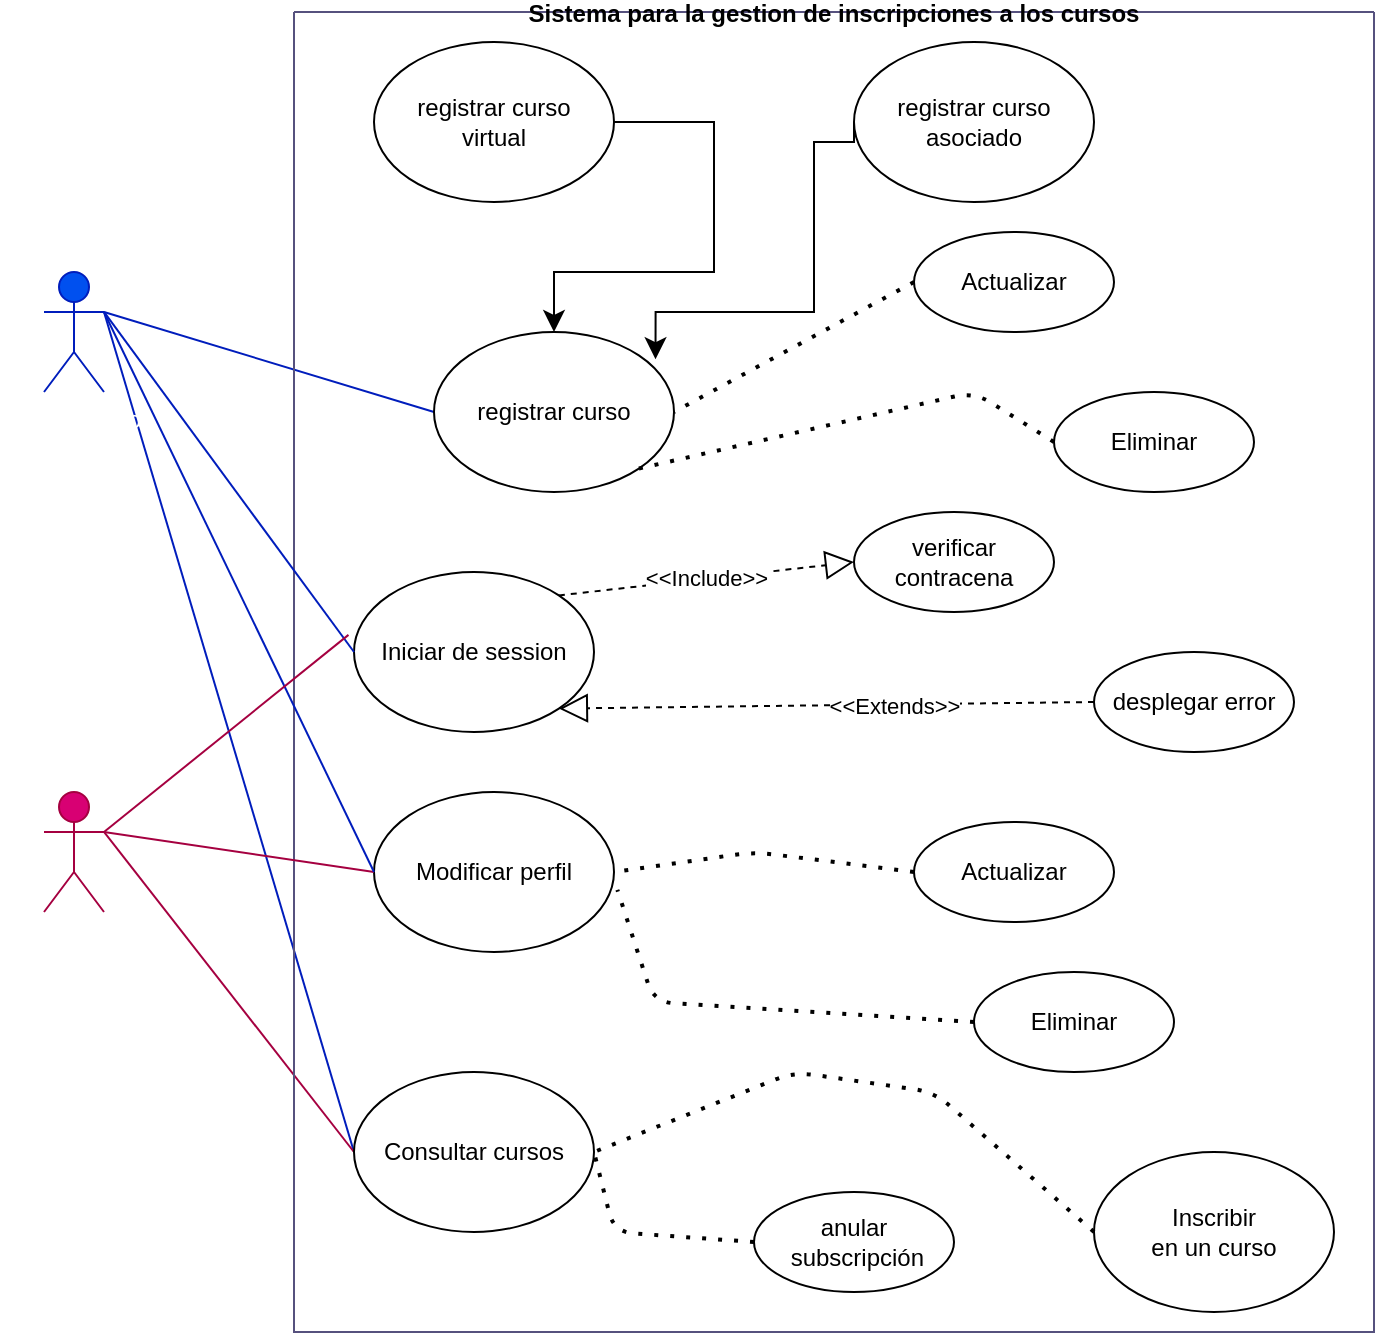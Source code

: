 <mxfile>
    <diagram name="Page-1" id="58cdce13-f638-feb5-8d6f-7d28b1aa9fa0">
        <mxGraphModel dx="1333" dy="711" grid="1" gridSize="10" guides="1" tooltips="1" connect="1" arrows="1" fold="1" page="1" pageScale="1" pageWidth="1100" pageHeight="850" background="none" math="0" shadow="0">
            <root>
                <mxCell id="0"/>
                <mxCell id="1" parent="0"/>
                <mxCell id="7" value="" style="endArrow=none;html=1;exitX=1;exitY=0.333;exitDx=0;exitDy=0;entryX=0;entryY=0.5;entryDx=0;entryDy=0;fillColor=#0050ef;strokeColor=#001DBC;exitPerimeter=0;" parent="1" source="24" target="5" edge="1">
                    <mxGeometry width="50" height="50" relative="1" as="geometry">
                        <mxPoint x="170" y="90" as="sourcePoint"/>
                        <mxPoint x="330" y="170" as="targetPoint"/>
                    </mxGeometry>
                </mxCell>
                <mxCell id="14" value="" style="endArrow=none;html=1;entryX=0;entryY=0.5;entryDx=0;entryDy=0;fillColor=#0050ef;strokeColor=#001DBC;exitX=1;exitY=0.333;exitDx=0;exitDy=0;exitPerimeter=0;" parent="1" source="24" target="13" edge="1">
                    <mxGeometry width="50" height="50" relative="1" as="geometry">
                        <mxPoint x="130" y="80" as="sourcePoint"/>
                        <mxPoint x="280" y="120" as="targetPoint"/>
                    </mxGeometry>
                </mxCell>
                <mxCell id="15" value="" style="endArrow=none;html=1;entryX=0;entryY=0.5;entryDx=0;entryDy=0;fillColor=#d80073;strokeColor=#A50040;exitX=1;exitY=0.333;exitDx=0;exitDy=0;exitPerimeter=0;" parent="1" source="23" target="13" edge="1">
                    <mxGeometry width="50" height="50" relative="1" as="geometry">
                        <mxPoint x="150" y="450" as="sourcePoint"/>
                        <mxPoint x="280" y="300" as="targetPoint"/>
                    </mxGeometry>
                </mxCell>
                <mxCell id="22" value="Sistema para la gestion de inscripciones a los cursos" style="swimlane;startSize=0;fillColor=#d0cee2;strokeColor=#56517e;" parent="1" vertex="1">
                    <mxGeometry x="230" y="20" width="540" height="660" as="geometry"/>
                </mxCell>
                <mxCell id="13" value="Consultar cursos" style="ellipse;whiteSpace=wrap;html=1;" parent="22" vertex="1">
                    <mxGeometry x="30" y="530" width="120" height="80" as="geometry"/>
                </mxCell>
                <mxCell id="17" value="anular&lt;br&gt;&amp;nbsp;subscripción" style="ellipse;whiteSpace=wrap;html=1;" parent="22" vertex="1">
                    <mxGeometry x="230" y="590" width="100" height="50" as="geometry"/>
                </mxCell>
                <mxCell id="19" value="" style="endArrow=none;dashed=1;html=1;dashPattern=1 3;strokeWidth=2;entryX=1;entryY=0.5;entryDx=0;entryDy=0;exitX=0;exitY=0.5;exitDx=0;exitDy=0;" parent="22" source="17" target="13" edge="1">
                    <mxGeometry width="50" height="50" relative="1" as="geometry">
                        <mxPoint x="240" y="155" as="sourcePoint"/>
                        <mxPoint x="180.0" y="100" as="targetPoint"/>
                        <Array as="points">
                            <mxPoint x="160" y="610"/>
                        </Array>
                    </mxGeometry>
                </mxCell>
                <mxCell id="28" value="Modificar perfil" style="ellipse;whiteSpace=wrap;html=1;" parent="22" vertex="1">
                    <mxGeometry x="40" y="390" width="120" height="80" as="geometry"/>
                </mxCell>
                <mxCell id="9" value="Actualizar" style="ellipse;whiteSpace=wrap;html=1;" parent="22" vertex="1">
                    <mxGeometry x="310" y="110" width="100" height="50" as="geometry"/>
                </mxCell>
                <mxCell id="10" value="Eliminar" style="ellipse;whiteSpace=wrap;html=1;" parent="22" vertex="1">
                    <mxGeometry x="380" y="190" width="100" height="50" as="geometry"/>
                </mxCell>
                <mxCell id="31" value="Actualizar" style="ellipse;whiteSpace=wrap;html=1;" parent="22" vertex="1">
                    <mxGeometry x="310" y="405" width="100" height="50" as="geometry"/>
                </mxCell>
                <mxCell id="32" value="Eliminar" style="ellipse;whiteSpace=wrap;html=1;" parent="22" vertex="1">
                    <mxGeometry x="340" y="480" width="100" height="50" as="geometry"/>
                </mxCell>
                <mxCell id="33" value="" style="endArrow=none;dashed=1;html=1;dashPattern=1 3;strokeWidth=2;exitX=0;exitY=0.5;exitDx=0;exitDy=0;entryX=1.014;entryY=0.611;entryDx=0;entryDy=0;entryPerimeter=0;" parent="22" source="32" target="28" edge="1">
                    <mxGeometry width="50" height="50" relative="1" as="geometry">
                        <mxPoint x="230" y="285" as="sourcePoint"/>
                        <mxPoint x="170" y="210" as="targetPoint"/>
                        <Array as="points">
                            <mxPoint x="180" y="495"/>
                        </Array>
                    </mxGeometry>
                </mxCell>
                <mxCell id="34" value="" style="endArrow=none;dashed=1;html=1;dashPattern=1 3;strokeWidth=2;exitX=0;exitY=0.5;exitDx=0;exitDy=0;entryX=1;entryY=0.5;entryDx=0;entryDy=0;" parent="22" source="31" target="28" edge="1">
                    <mxGeometry width="50" height="50" relative="1" as="geometry">
                        <mxPoint x="230" y="260" as="sourcePoint"/>
                        <mxPoint x="171.68" y="193.88" as="targetPoint"/>
                        <Array as="points">
                            <mxPoint x="230" y="420"/>
                        </Array>
                    </mxGeometry>
                </mxCell>
                <mxCell id="5" value="registrar curso" style="ellipse;whiteSpace=wrap;html=1;" parent="22" vertex="1">
                    <mxGeometry x="70" y="160" width="120" height="80" as="geometry"/>
                </mxCell>
                <mxCell id="8" value="" style="endArrow=none;dashed=1;html=1;dashPattern=1 3;strokeWidth=2;entryX=1;entryY=0.5;entryDx=0;entryDy=0;exitX=0;exitY=0.5;exitDx=0;exitDy=0;" parent="22" source="9" target="5" edge="1">
                    <mxGeometry width="50" height="50" relative="1" as="geometry">
                        <mxPoint x="210" y="100" as="sourcePoint"/>
                        <mxPoint x="100" y="150" as="targetPoint"/>
                        <Array as="points"/>
                    </mxGeometry>
                </mxCell>
                <mxCell id="12" value="" style="endArrow=none;dashed=1;html=1;dashPattern=1 3;strokeWidth=2;entryX=1;entryY=1;entryDx=0;entryDy=0;exitX=0;exitY=0.5;exitDx=0;exitDy=0;" parent="22" source="10" target="5" edge="1">
                    <mxGeometry width="50" height="50" relative="1" as="geometry">
                        <mxPoint x="220" y="100" as="sourcePoint"/>
                        <mxPoint x="180.0" y="80" as="targetPoint"/>
                        <Array as="points">
                            <mxPoint x="340" y="190"/>
                        </Array>
                    </mxGeometry>
                </mxCell>
                <mxCell id="36" value="Iniciar de session" style="ellipse;whiteSpace=wrap;html=1;" parent="22" vertex="1">
                    <mxGeometry x="30" y="280" width="120" height="80" as="geometry"/>
                </mxCell>
                <mxCell id="38" value="verificar contracena" style="ellipse;whiteSpace=wrap;html=1;" parent="22" vertex="1">
                    <mxGeometry x="280" y="250" width="100" height="50" as="geometry"/>
                </mxCell>
                <mxCell id="39" value="desplegar error" style="ellipse;whiteSpace=wrap;html=1;" parent="22" vertex="1">
                    <mxGeometry x="400" y="320" width="100" height="50" as="geometry"/>
                </mxCell>
                <mxCell id="56" value="&amp;lt;&amp;lt;Include&amp;gt;&amp;gt;" style="endArrow=block;dashed=1;endFill=0;endSize=12;html=1;exitX=1;exitY=0;exitDx=0;exitDy=0;entryX=0;entryY=0.5;entryDx=0;entryDy=0;" parent="22" source="36" target="38" edge="1">
                    <mxGeometry width="160" relative="1" as="geometry">
                        <mxPoint x="-90" y="370" as="sourcePoint"/>
                        <mxPoint x="70" y="370" as="targetPoint"/>
                        <Array as="points"/>
                    </mxGeometry>
                </mxCell>
                <mxCell id="57" value="&amp;lt;&amp;lt;Extends&amp;gt;&amp;gt;" style="endArrow=block;dashed=1;endFill=0;endSize=12;html=1;exitX=0;exitY=0.5;exitDx=0;exitDy=0;entryX=1;entryY=1;entryDx=0;entryDy=0;" parent="22" source="39" target="36" edge="1">
                    <mxGeometry x="-0.249" y="1" width="160" relative="1" as="geometry">
                        <mxPoint x="200.0" y="510" as="sourcePoint"/>
                        <mxPoint x="250.0" y="475" as="targetPoint"/>
                        <Array as="points"/>
                        <mxPoint as="offset"/>
                    </mxGeometry>
                </mxCell>
                <mxCell id="62" value="Inscribir &lt;br&gt;en un curso" style="ellipse;whiteSpace=wrap;html=1;" parent="22" vertex="1">
                    <mxGeometry x="400" y="570" width="120" height="80" as="geometry"/>
                </mxCell>
                <mxCell id="66" value="" style="endArrow=none;dashed=1;html=1;dashPattern=1 3;strokeWidth=2;exitX=0;exitY=0.5;exitDx=0;exitDy=0;" parent="22" source="62" edge="1">
                    <mxGeometry width="50" height="50" relative="1" as="geometry">
                        <mxPoint x="290" y="605.0" as="sourcePoint"/>
                        <mxPoint x="150" y="570" as="targetPoint"/>
                        <Array as="points">
                            <mxPoint x="320" y="540"/>
                            <mxPoint x="250" y="530"/>
                        </Array>
                    </mxGeometry>
                </mxCell>
                <mxCell id="67" value="" style="edgeStyle=segmentEdgeStyle;endArrow=classic;html=1;curved=0;rounded=0;endSize=8;startSize=8;hachureGap=4;fontFamily=Architects Daughter;fontSource=https%3A%2F%2Ffonts.googleapis.com%2Fcss%3Ffamily%3DArchitects%2BDaughter;fontSize=16;exitX=1;exitY=0.5;exitDx=0;exitDy=0;entryX=0.5;entryY=0;entryDx=0;entryDy=0;" parent="22" source="68" target="5" edge="1">
                    <mxGeometry width="50" height="50" relative="1" as="geometry">
                        <mxPoint x="200" y="110" as="sourcePoint"/>
                        <mxPoint x="250" y="60" as="targetPoint"/>
                        <Array as="points">
                            <mxPoint x="210" y="55"/>
                            <mxPoint x="210" y="130"/>
                            <mxPoint x="130" y="130"/>
                        </Array>
                    </mxGeometry>
                </mxCell>
                <mxCell id="68" value="registrar curso &lt;br&gt;virtual" style="ellipse;whiteSpace=wrap;html=1;" parent="22" vertex="1">
                    <mxGeometry x="40" y="15" width="120" height="80" as="geometry"/>
                </mxCell>
                <mxCell id="69" value="registrar curso &lt;br&gt;asociado" style="ellipse;whiteSpace=wrap;html=1;" parent="22" vertex="1">
                    <mxGeometry x="280" y="15" width="120" height="80" as="geometry"/>
                </mxCell>
                <mxCell id="75" value="" style="edgeStyle=segmentEdgeStyle;endArrow=classic;html=1;curved=0;rounded=0;endSize=8;startSize=8;hachureGap=4;fontFamily=Architects Daughter;fontSource=https%3A%2F%2Ffonts.googleapis.com%2Fcss%3Ffamily%3DArchitects%2BDaughter;fontSize=16;exitX=0;exitY=0.5;exitDx=0;exitDy=0;entryX=0.923;entryY=0.17;entryDx=0;entryDy=0;entryPerimeter=0;" parent="22" source="69" target="5" edge="1">
                    <mxGeometry width="50" height="50" relative="1" as="geometry">
                        <mxPoint x="210" y="65" as="sourcePoint"/>
                        <mxPoint x="180" y="170" as="targetPoint"/>
                        <Array as="points">
                            <mxPoint x="280" y="65"/>
                            <mxPoint x="260" y="65"/>
                            <mxPoint x="260" y="150"/>
                            <mxPoint x="181" y="150"/>
                        </Array>
                    </mxGeometry>
                </mxCell>
                <mxCell id="23" value="Usuario" style="shape=umlActor;verticalLabelPosition=bottom;verticalAlign=top;html=1;outlineConnect=0;fillColor=#d80073;fontColor=#ffffff;strokeColor=#A50040;" parent="1" vertex="1">
                    <mxGeometry x="105" y="410" width="30" height="60" as="geometry"/>
                </mxCell>
                <mxCell id="24" value="Administrador" style="shape=umlActor;verticalLabelPosition=bottom;verticalAlign=top;html=1;outlineConnect=0;fillColor=#0050ef;fontColor=#ffffff;strokeColor=#001DBC;" parent="1" vertex="1">
                    <mxGeometry x="105" y="150" width="30" height="60" as="geometry"/>
                </mxCell>
                <mxCell id="29" value="" style="endArrow=none;html=1;entryX=0;entryY=0.5;entryDx=0;entryDy=0;fillColor=#d80073;strokeColor=#A50040;exitX=1;exitY=0.333;exitDx=0;exitDy=0;exitPerimeter=0;" parent="1" source="23" target="28" edge="1">
                    <mxGeometry width="50" height="50" relative="1" as="geometry">
                        <mxPoint x="160" y="420" as="sourcePoint"/>
                        <mxPoint x="310" y="340" as="targetPoint"/>
                    </mxGeometry>
                </mxCell>
                <mxCell id="30" value="" style="endArrow=none;html=1;exitX=1;exitY=0.333;exitDx=0;exitDy=0;entryX=0;entryY=0.5;entryDx=0;entryDy=0;fillColor=#0050ef;strokeColor=#001DBC;exitPerimeter=0;" parent="1" source="24" target="28" edge="1">
                    <mxGeometry width="50" height="50" relative="1" as="geometry">
                        <mxPoint x="135" y="170" as="sourcePoint"/>
                        <mxPoint x="295" y="170" as="targetPoint"/>
                    </mxGeometry>
                </mxCell>
                <mxCell id="60" value="" style="endArrow=none;html=1;entryX=0;entryY=0.5;entryDx=0;entryDy=0;fillColor=#0050ef;strokeColor=#001DBC;exitX=1;exitY=0.333;exitDx=0;exitDy=0;exitPerimeter=0;" parent="1" source="24" target="36" edge="1">
                    <mxGeometry width="50" height="50" relative="1" as="geometry">
                        <mxPoint x="170" y="180" as="sourcePoint"/>
                        <mxPoint x="300.0" y="150" as="targetPoint"/>
                    </mxGeometry>
                </mxCell>
                <mxCell id="61" value="" style="endArrow=none;html=1;entryX=-0.023;entryY=0.393;entryDx=0;entryDy=0;fillColor=#d80073;strokeColor=#A50040;exitX=1;exitY=0.333;exitDx=0;exitDy=0;exitPerimeter=0;entryPerimeter=0;" parent="1" source="23" target="36" edge="1">
                    <mxGeometry width="50" height="50" relative="1" as="geometry">
                        <mxPoint x="145.0" y="440" as="sourcePoint"/>
                        <mxPoint x="300.0" y="500" as="targetPoint"/>
                    </mxGeometry>
                </mxCell>
            </root>
        </mxGraphModel>
    </diagram>
</mxfile>
